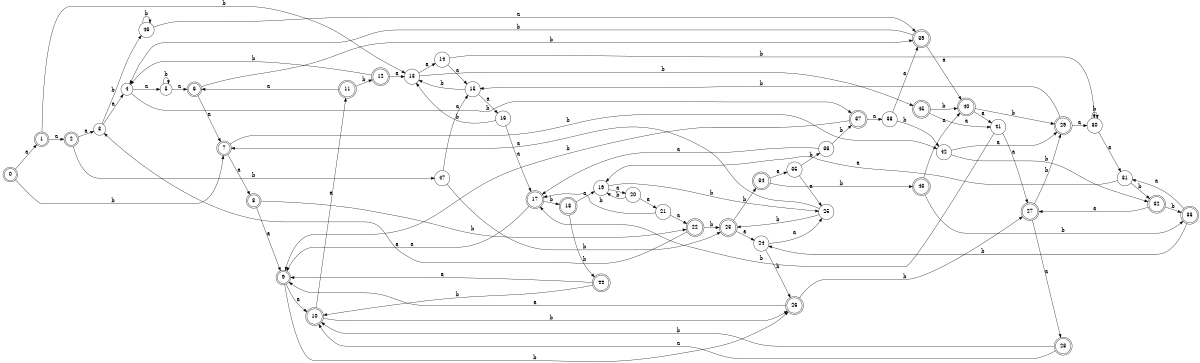 digraph n39_7 {
__start0 [label="" shape="none"];

rankdir=LR;
size="8,5";

s0 [style="rounded,filled", color="black", fillcolor="white" shape="doublecircle", label="0"];
s1 [style="rounded,filled", color="black", fillcolor="white" shape="doublecircle", label="1"];
s2 [style="rounded,filled", color="black", fillcolor="white" shape="doublecircle", label="2"];
s3 [style="filled", color="black", fillcolor="white" shape="circle", label="3"];
s4 [style="filled", color="black", fillcolor="white" shape="circle", label="4"];
s5 [style="filled", color="black", fillcolor="white" shape="circle", label="5"];
s6 [style="rounded,filled", color="black", fillcolor="white" shape="doublecircle", label="6"];
s7 [style="rounded,filled", color="black", fillcolor="white" shape="doublecircle", label="7"];
s8 [style="rounded,filled", color="black", fillcolor="white" shape="doublecircle", label="8"];
s9 [style="rounded,filled", color="black", fillcolor="white" shape="doublecircle", label="9"];
s10 [style="rounded,filled", color="black", fillcolor="white" shape="doublecircle", label="10"];
s11 [style="rounded,filled", color="black", fillcolor="white" shape="doublecircle", label="11"];
s12 [style="rounded,filled", color="black", fillcolor="white" shape="doublecircle", label="12"];
s13 [style="filled", color="black", fillcolor="white" shape="circle", label="13"];
s14 [style="filled", color="black", fillcolor="white" shape="circle", label="14"];
s15 [style="filled", color="black", fillcolor="white" shape="circle", label="15"];
s16 [style="filled", color="black", fillcolor="white" shape="circle", label="16"];
s17 [style="rounded,filled", color="black", fillcolor="white" shape="doublecircle", label="17"];
s18 [style="rounded,filled", color="black", fillcolor="white" shape="doublecircle", label="18"];
s19 [style="filled", color="black", fillcolor="white" shape="circle", label="19"];
s20 [style="filled", color="black", fillcolor="white" shape="circle", label="20"];
s21 [style="filled", color="black", fillcolor="white" shape="circle", label="21"];
s22 [style="rounded,filled", color="black", fillcolor="white" shape="doublecircle", label="22"];
s23 [style="rounded,filled", color="black", fillcolor="white" shape="doublecircle", label="23"];
s24 [style="filled", color="black", fillcolor="white" shape="circle", label="24"];
s25 [style="filled", color="black", fillcolor="white" shape="circle", label="25"];
s26 [style="rounded,filled", color="black", fillcolor="white" shape="doublecircle", label="26"];
s27 [style="rounded,filled", color="black", fillcolor="white" shape="doublecircle", label="27"];
s28 [style="rounded,filled", color="black", fillcolor="white" shape="doublecircle", label="28"];
s29 [style="rounded,filled", color="black", fillcolor="white" shape="doublecircle", label="29"];
s30 [style="filled", color="black", fillcolor="white" shape="circle", label="30"];
s31 [style="filled", color="black", fillcolor="white" shape="circle", label="31"];
s32 [style="rounded,filled", color="black", fillcolor="white" shape="doublecircle", label="32"];
s33 [style="rounded,filled", color="black", fillcolor="white" shape="doublecircle", label="33"];
s34 [style="rounded,filled", color="black", fillcolor="white" shape="doublecircle", label="34"];
s35 [style="filled", color="black", fillcolor="white" shape="circle", label="35"];
s36 [style="filled", color="black", fillcolor="white" shape="circle", label="36"];
s37 [style="rounded,filled", color="black", fillcolor="white" shape="doublecircle", label="37"];
s38 [style="filled", color="black", fillcolor="white" shape="circle", label="38"];
s39 [style="rounded,filled", color="black", fillcolor="white" shape="doublecircle", label="39"];
s40 [style="rounded,filled", color="black", fillcolor="white" shape="doublecircle", label="40"];
s41 [style="filled", color="black", fillcolor="white" shape="circle", label="41"];
s42 [style="filled", color="black", fillcolor="white" shape="circle", label="42"];
s43 [style="rounded,filled", color="black", fillcolor="white" shape="doublecircle", label="43"];
s44 [style="rounded,filled", color="black", fillcolor="white" shape="doublecircle", label="44"];
s45 [style="rounded,filled", color="black", fillcolor="white" shape="doublecircle", label="45"];
s46 [style="filled", color="black", fillcolor="white" shape="circle", label="46"];
s47 [style="filled", color="black", fillcolor="white" shape="circle", label="47"];
s0 -> s1 [label="a"];
s0 -> s7 [label="b"];
s1 -> s2 [label="a"];
s1 -> s13 [label="b"];
s2 -> s3 [label="a"];
s2 -> s47 [label="b"];
s3 -> s4 [label="a"];
s3 -> s46 [label="b"];
s4 -> s5 [label="a"];
s4 -> s37 [label="b"];
s5 -> s6 [label="a"];
s5 -> s5 [label="b"];
s6 -> s7 [label="a"];
s6 -> s39 [label="b"];
s7 -> s8 [label="a"];
s7 -> s42 [label="b"];
s8 -> s9 [label="a"];
s8 -> s22 [label="b"];
s9 -> s10 [label="a"];
s9 -> s26 [label="b"];
s10 -> s11 [label="a"];
s10 -> s26 [label="b"];
s11 -> s6 [label="a"];
s11 -> s12 [label="b"];
s12 -> s13 [label="a"];
s12 -> s4 [label="b"];
s13 -> s14 [label="a"];
s13 -> s45 [label="b"];
s14 -> s15 [label="a"];
s14 -> s30 [label="b"];
s15 -> s16 [label="a"];
s15 -> s13 [label="b"];
s16 -> s17 [label="a"];
s16 -> s13 [label="b"];
s17 -> s9 [label="a"];
s17 -> s18 [label="b"];
s18 -> s19 [label="a"];
s18 -> s44 [label="b"];
s19 -> s20 [label="a"];
s19 -> s25 [label="b"];
s20 -> s21 [label="a"];
s20 -> s19 [label="b"];
s21 -> s22 [label="a"];
s21 -> s17 [label="b"];
s22 -> s3 [label="a"];
s22 -> s23 [label="b"];
s23 -> s24 [label="a"];
s23 -> s34 [label="b"];
s24 -> s25 [label="a"];
s24 -> s26 [label="b"];
s25 -> s7 [label="a"];
s25 -> s23 [label="b"];
s26 -> s9 [label="a"];
s26 -> s27 [label="b"];
s27 -> s28 [label="a"];
s27 -> s29 [label="b"];
s28 -> s10 [label="a"];
s28 -> s10 [label="b"];
s29 -> s30 [label="a"];
s29 -> s15 [label="b"];
s30 -> s31 [label="a"];
s30 -> s30 [label="b"];
s31 -> s19 [label="a"];
s31 -> s32 [label="b"];
s32 -> s27 [label="a"];
s32 -> s33 [label="b"];
s33 -> s31 [label="a"];
s33 -> s24 [label="b"];
s34 -> s35 [label="a"];
s34 -> s43 [label="b"];
s35 -> s25 [label="a"];
s35 -> s36 [label="b"];
s36 -> s17 [label="a"];
s36 -> s37 [label="b"];
s37 -> s38 [label="a"];
s37 -> s9 [label="b"];
s38 -> s39 [label="a"];
s38 -> s42 [label="b"];
s39 -> s40 [label="a"];
s39 -> s4 [label="b"];
s40 -> s41 [label="a"];
s40 -> s29 [label="b"];
s41 -> s27 [label="a"];
s41 -> s17 [label="b"];
s42 -> s29 [label="a"];
s42 -> s32 [label="b"];
s43 -> s40 [label="a"];
s43 -> s33 [label="b"];
s44 -> s9 [label="a"];
s44 -> s10 [label="b"];
s45 -> s41 [label="a"];
s45 -> s40 [label="b"];
s46 -> s39 [label="a"];
s46 -> s46 [label="b"];
s47 -> s15 [label="a"];
s47 -> s23 [label="b"];

}